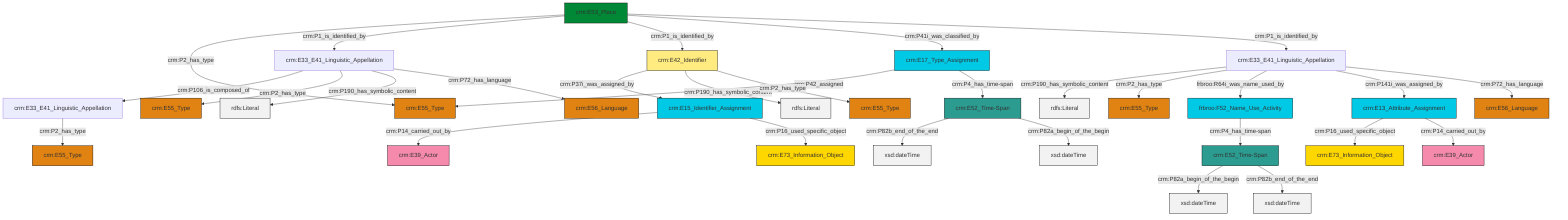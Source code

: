 graph TD
classDef Literal fill:#f2f2f2,stroke:#000000;
classDef CRM_Entity fill:#FFFFFF,stroke:#000000;
classDef Temporal_Entity fill:#00C9E6, stroke:#000000;
classDef Type fill:#E18312, stroke:#000000;
classDef Time-Span fill:#2C9C91, stroke:#000000;
classDef Appellation fill:#FFEB7F, stroke:#000000;
classDef Place fill:#008836, stroke:#000000;
classDef Persistent_Item fill:#B266B2, stroke:#000000;
classDef Conceptual_Object fill:#FFD700, stroke:#000000;
classDef Physical_Thing fill:#D2B48C, stroke:#000000;
classDef Actor fill:#f58aad, stroke:#000000;
classDef PC_Classes fill:#4ce600, stroke:#000000;
classDef Multi fill:#cccccc,stroke:#000000;

0["crm:E52_Time-Span"]:::Time-Span -->|crm:P82b_end_of_the_end| 1[xsd:dateTime]:::Literal
4["crm:E42_Identifier"]:::Appellation -->|crm:P37i_was_assigned_by| 5["crm:E15_Identifier_Assignment"]:::Temporal_Entity
6["crm:E53_Place"]:::Place -->|crm:P2_has_type| 7["crm:E55_Type"]:::Type
8["crm:E52_Time-Span"]:::Time-Span -->|crm:P82a_begin_of_the_begin| 9[xsd:dateTime]:::Literal
14["crm:E33_E41_Linguistic_Appellation"]:::Default -->|crm:P190_has_symbolic_content| 15[rdfs:Literal]:::Literal
14["crm:E33_E41_Linguistic_Appellation"]:::Default -->|crm:P2_has_type| 16["crm:E55_Type"]:::Type
14["crm:E33_E41_Linguistic_Appellation"]:::Default -->|frbroo:R64i_was_name_used_by| 21["frbroo:F52_Name_Use_Activity"]:::Temporal_Entity
6["crm:E53_Place"]:::Place -->|crm:P1_is_identified_by| 22["crm:E33_E41_Linguistic_Appellation"]:::Default
5["crm:E15_Identifier_Assignment"]:::Temporal_Entity -->|crm:P14_carried_out_by| 24["crm:E39_Actor"]:::Actor
22["crm:E33_E41_Linguistic_Appellation"]:::Default -->|crm:P106_is_composed_of| 12["crm:E33_E41_Linguistic_Appellation"]:::Default
17["crm:E17_Type_Assignment"]:::Temporal_Entity -->|crm:P42_assigned| 7["crm:E55_Type"]:::Type
0["crm:E52_Time-Span"]:::Time-Span -->|crm:P82a_begin_of_the_begin| 25[xsd:dateTime]:::Literal
5["crm:E15_Identifier_Assignment"]:::Temporal_Entity -->|crm:P16_used_specific_object| 2["crm:E73_Information_Object"]:::Conceptual_Object
6["crm:E53_Place"]:::Place -->|crm:P1_is_identified_by| 4["crm:E42_Identifier"]:::Appellation
34["crm:E13_Attribute_Assignment"]:::Temporal_Entity -->|crm:P16_used_specific_object| 41["crm:E73_Information_Object"]:::Conceptual_Object
14["crm:E33_E41_Linguistic_Appellation"]:::Default -->|crm:P141i_was_assigned_by| 34["crm:E13_Attribute_Assignment"]:::Temporal_Entity
4["crm:E42_Identifier"]:::Appellation -->|crm:P190_has_symbolic_content| 43[rdfs:Literal]:::Literal
12["crm:E33_E41_Linguistic_Appellation"]:::Default -->|crm:P2_has_type| 27["crm:E55_Type"]:::Type
17["crm:E17_Type_Assignment"]:::Temporal_Entity -->|crm:P4_has_time-span| 0["crm:E52_Time-Span"]:::Time-Span
22["crm:E33_E41_Linguistic_Appellation"]:::Default -->|crm:P2_has_type| 10["crm:E55_Type"]:::Type
21["frbroo:F52_Name_Use_Activity"]:::Temporal_Entity -->|crm:P4_has_time-span| 8["crm:E52_Time-Span"]:::Time-Span
6["crm:E53_Place"]:::Place -->|crm:P41i_was_classified_by| 17["crm:E17_Type_Assignment"]:::Temporal_Entity
14["crm:E33_E41_Linguistic_Appellation"]:::Default -->|crm:P72_has_language| 30["crm:E56_Language"]:::Type
8["crm:E52_Time-Span"]:::Time-Span -->|crm:P82b_end_of_the_end| 50[xsd:dateTime]:::Literal
6["crm:E53_Place"]:::Place -->|crm:P1_is_identified_by| 14["crm:E33_E41_Linguistic_Appellation"]:::Default
4["crm:E42_Identifier"]:::Appellation -->|crm:P2_has_type| 45["crm:E55_Type"]:::Type
22["crm:E33_E41_Linguistic_Appellation"]:::Default -->|crm:P190_has_symbolic_content| 51[rdfs:Literal]:::Literal
22["crm:E33_E41_Linguistic_Appellation"]:::Default -->|crm:P72_has_language| 32["crm:E56_Language"]:::Type
34["crm:E13_Attribute_Assignment"]:::Temporal_Entity -->|crm:P14_carried_out_by| 37["crm:E39_Actor"]:::Actor